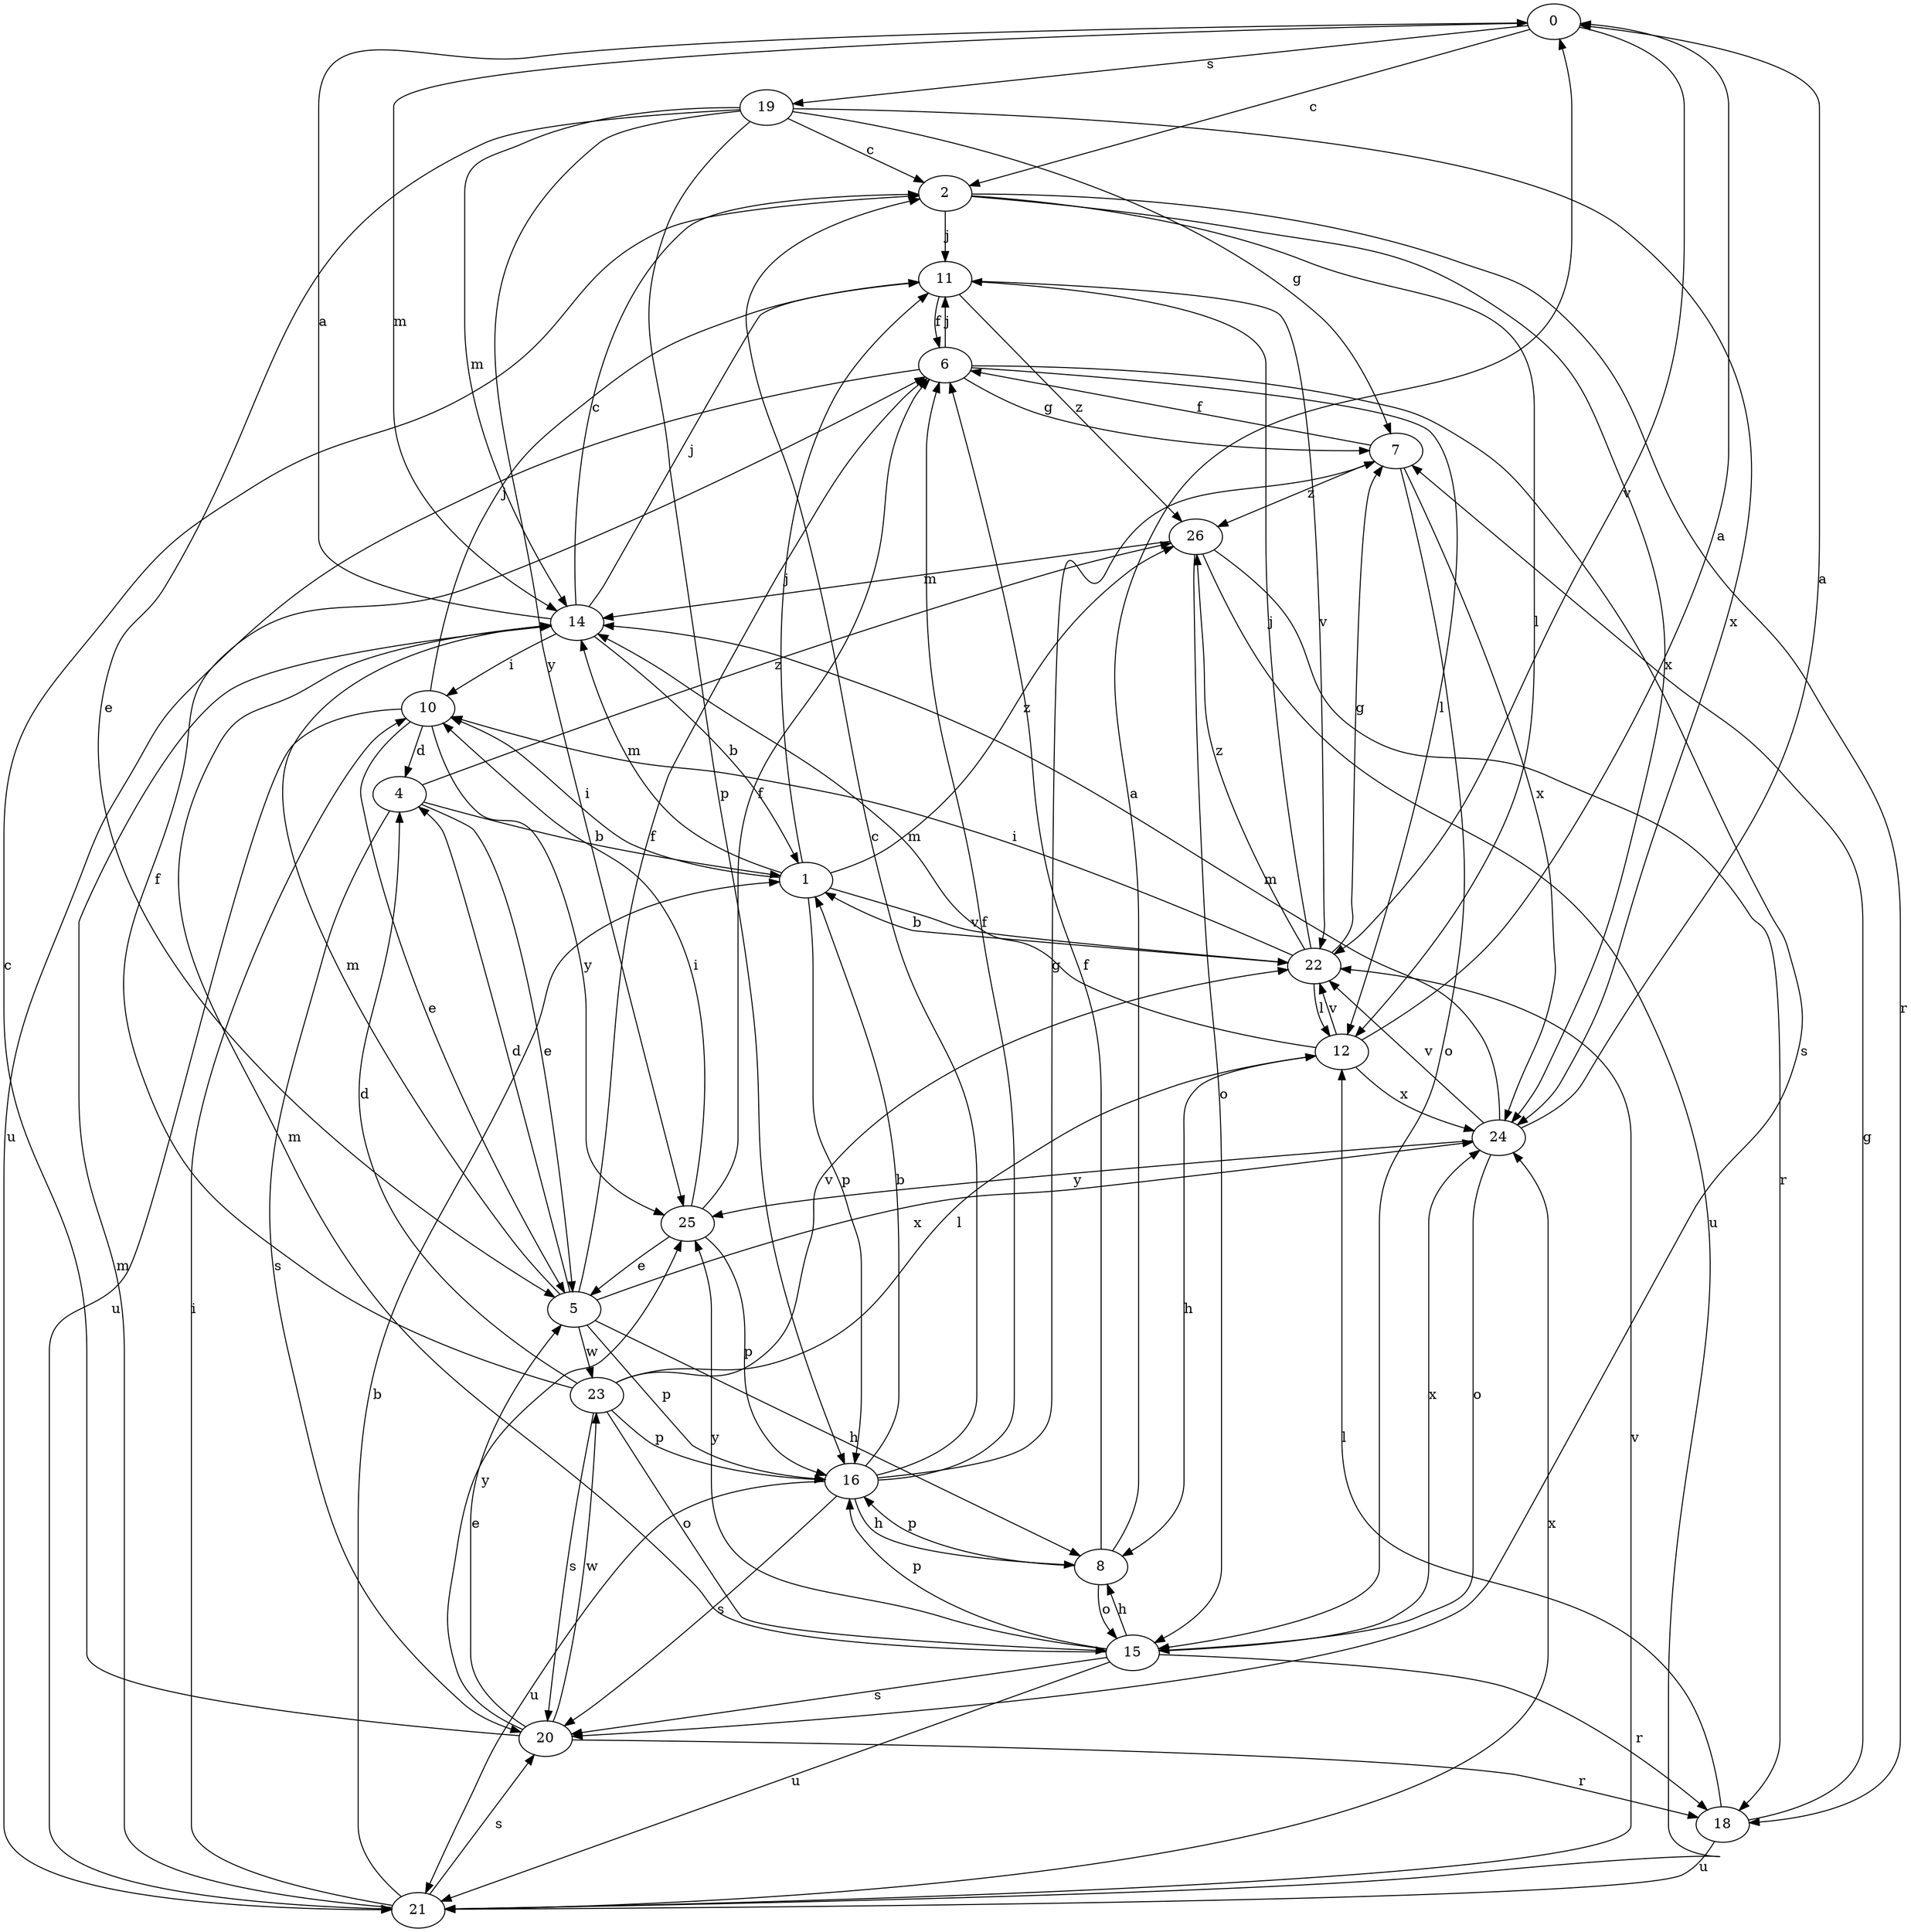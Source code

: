 strict digraph  {
0;
1;
2;
4;
5;
6;
7;
8;
10;
11;
12;
14;
15;
16;
18;
19;
20;
21;
22;
23;
24;
25;
26;
0 -> 2  [label=c];
0 -> 14  [label=m];
0 -> 19  [label=s];
0 -> 22  [label=v];
1 -> 10  [label=i];
1 -> 11  [label=j];
1 -> 14  [label=m];
1 -> 16  [label=p];
1 -> 22  [label=v];
1 -> 26  [label=z];
2 -> 11  [label=j];
2 -> 12  [label=l];
2 -> 18  [label=r];
2 -> 24  [label=x];
4 -> 1  [label=b];
4 -> 5  [label=e];
4 -> 20  [label=s];
4 -> 26  [label=z];
5 -> 4  [label=d];
5 -> 6  [label=f];
5 -> 8  [label=h];
5 -> 14  [label=m];
5 -> 16  [label=p];
5 -> 23  [label=w];
5 -> 24  [label=x];
6 -> 7  [label=g];
6 -> 11  [label=j];
6 -> 12  [label=l];
6 -> 20  [label=s];
6 -> 21  [label=u];
7 -> 6  [label=f];
7 -> 15  [label=o];
7 -> 24  [label=x];
7 -> 26  [label=z];
8 -> 0  [label=a];
8 -> 6  [label=f];
8 -> 15  [label=o];
8 -> 16  [label=p];
10 -> 4  [label=d];
10 -> 5  [label=e];
10 -> 11  [label=j];
10 -> 21  [label=u];
10 -> 25  [label=y];
11 -> 6  [label=f];
11 -> 22  [label=v];
11 -> 26  [label=z];
12 -> 0  [label=a];
12 -> 8  [label=h];
12 -> 14  [label=m];
12 -> 22  [label=v];
12 -> 24  [label=x];
14 -> 0  [label=a];
14 -> 1  [label=b];
14 -> 2  [label=c];
14 -> 10  [label=i];
14 -> 11  [label=j];
15 -> 8  [label=h];
15 -> 14  [label=m];
15 -> 16  [label=p];
15 -> 18  [label=r];
15 -> 20  [label=s];
15 -> 21  [label=u];
15 -> 24  [label=x];
15 -> 25  [label=y];
16 -> 1  [label=b];
16 -> 2  [label=c];
16 -> 6  [label=f];
16 -> 7  [label=g];
16 -> 8  [label=h];
16 -> 20  [label=s];
16 -> 21  [label=u];
18 -> 7  [label=g];
18 -> 12  [label=l];
18 -> 21  [label=u];
19 -> 2  [label=c];
19 -> 5  [label=e];
19 -> 7  [label=g];
19 -> 14  [label=m];
19 -> 16  [label=p];
19 -> 24  [label=x];
19 -> 25  [label=y];
20 -> 2  [label=c];
20 -> 5  [label=e];
20 -> 18  [label=r];
20 -> 23  [label=w];
20 -> 25  [label=y];
21 -> 1  [label=b];
21 -> 10  [label=i];
21 -> 14  [label=m];
21 -> 20  [label=s];
21 -> 22  [label=v];
21 -> 24  [label=x];
22 -> 1  [label=b];
22 -> 7  [label=g];
22 -> 10  [label=i];
22 -> 11  [label=j];
22 -> 12  [label=l];
22 -> 26  [label=z];
23 -> 4  [label=d];
23 -> 6  [label=f];
23 -> 12  [label=l];
23 -> 15  [label=o];
23 -> 16  [label=p];
23 -> 20  [label=s];
23 -> 22  [label=v];
24 -> 0  [label=a];
24 -> 14  [label=m];
24 -> 15  [label=o];
24 -> 22  [label=v];
24 -> 25  [label=y];
25 -> 5  [label=e];
25 -> 6  [label=f];
25 -> 10  [label=i];
25 -> 16  [label=p];
26 -> 14  [label=m];
26 -> 15  [label=o];
26 -> 18  [label=r];
26 -> 21  [label=u];
}
